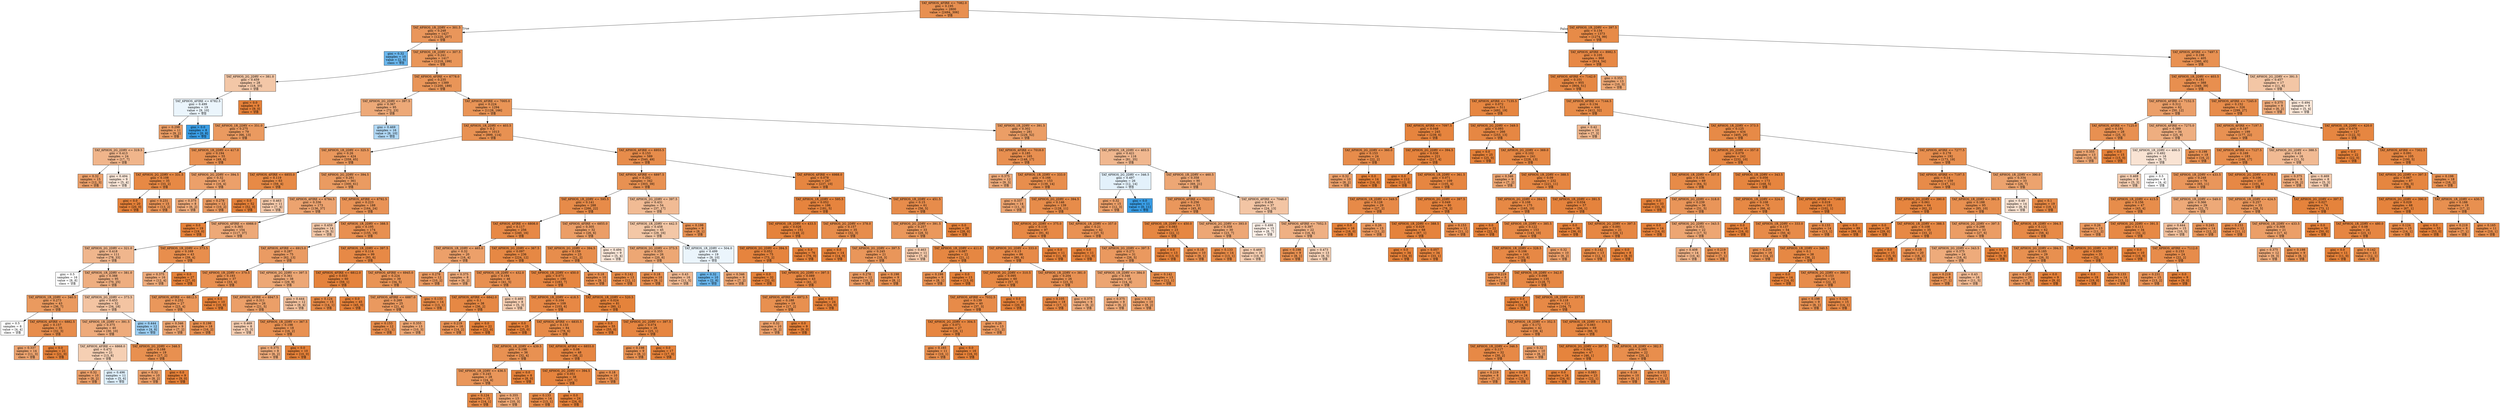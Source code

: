 digraph Tree {
node [shape=box, style="filled", color="black"] ;
0 [label="TAT_6PHOS_4FIRE <= 7082.0\ngini = 0.195\nsamples = 2800\nvalue = [2494, 306]\nclass = 양품", fillcolor="#e89051"] ;
1 [label="TAT_6PHOS_1R_2DRY <= 301.5\ngini = 0.248\nsamples = 1427\nvalue = [1220, 207]\nclass = 양품", fillcolor="#e9965b"] ;
0 -> 1 [labeldistance=2.5, labelangle=45, headlabel="True"] ;
2 [label="gini = 0.32\nsamples = 10\nvalue = [2, 8]\nclass = 명점", fillcolor="#6ab6ec"] ;
1 -> 2 ;
3 [label="TAT_6PHOS_1R_2DRY <= 307.5\ngini = 0.241\nsamples = 1417\nvalue = [1218, 199]\nclass = 양품", fillcolor="#e99659"] ;
1 -> 3 ;
4 [label="TAT_6PHOS_2G_2DRY <= 381.0\ngini = 0.459\nsamples = 28\nvalue = [18, 10]\nclass = 양품", fillcolor="#f3c7a7"] ;
3 -> 4 ;
5 [label="TAT_6PHOS_4FIRE <= 6782.5\ngini = 0.499\nsamples = 19\nvalue = [9, 10]\nclass = 명점", fillcolor="#ebf5fc"] ;
4 -> 5 ;
6 [label="gini = 0.298\nsamples = 11\nvalue = [9, 2]\nclass = 양품", fillcolor="#eb9d65"] ;
5 -> 6 ;
7 [label="gini = 0.0\nsamples = 8\nvalue = [0, 8]\nclass = 명점", fillcolor="#399de5"] ;
5 -> 7 ;
8 [label="gini = 0.0\nsamples = 9\nvalue = [9, 0]\nclass = 양품", fillcolor="#e58139"] ;
4 -> 8 ;
9 [label="TAT_6PHOS_4FIRE <= 6778.0\ngini = 0.235\nsamples = 1389\nvalue = [1200, 189]\nclass = 양품", fillcolor="#e99558"] ;
3 -> 9 ;
10 [label="TAT_6PHOS_2G_2DRY <= 397.5\ngini = 0.367\nsamples = 95\nvalue = [72, 23]\nclass = 양품", fillcolor="#eda978"] ;
9 -> 10 ;
11 [label="TAT_6PHOS_1R_2DRY <= 351.0\ngini = 0.275\nsamples = 79\nvalue = [66, 13]\nclass = 양품", fillcolor="#ea9a60"] ;
10 -> 11 ;
12 [label="TAT_6PHOS_2G_2DRY <= 319.5\ngini = 0.413\nsamples = 24\nvalue = [17, 7]\nclass = 양품", fillcolor="#f0b58b"] ;
11 -> 12 ;
13 [label="gini = 0.32\nsamples = 15\nvalue = [12, 3]\nclass = 양품", fillcolor="#eca06a"] ;
12 -> 13 ;
14 [label="gini = 0.494\nsamples = 9\nvalue = [5, 4]\nclass = 양품", fillcolor="#fae6d7"] ;
12 -> 14 ;
15 [label="TAT_6PHOS_1R_2DRY <= 417.0\ngini = 0.194\nsamples = 55\nvalue = [49, 6]\nclass = 양품", fillcolor="#e89051"] ;
11 -> 15 ;
16 [label="TAT_6PHOS_2G_2DRY <= 331.5\ngini = 0.108\nsamples = 35\nvalue = [33, 2]\nclass = 양품", fillcolor="#e78945"] ;
15 -> 16 ;
17 [label="gini = 0.0\nsamples = 20\nvalue = [20, 0]\nclass = 양품", fillcolor="#e58139"] ;
16 -> 17 ;
18 [label="gini = 0.231\nsamples = 15\nvalue = [13, 2]\nclass = 양품", fillcolor="#e99457"] ;
16 -> 18 ;
19 [label="TAT_6PHOS_2G_2DRY <= 394.5\ngini = 0.32\nsamples = 20\nvalue = [16, 4]\nclass = 양품", fillcolor="#eca06a"] ;
15 -> 19 ;
20 [label="gini = 0.375\nsamples = 8\nvalue = [6, 2]\nclass = 양품", fillcolor="#eeab7b"] ;
19 -> 20 ;
21 [label="gini = 0.278\nsamples = 12\nvalue = [10, 2]\nclass = 양품", fillcolor="#ea9a61"] ;
19 -> 21 ;
22 [label="gini = 0.469\nsamples = 16\nvalue = [6, 10]\nclass = 명점", fillcolor="#b0d8f5"] ;
10 -> 22 ;
23 [label="TAT_6PHOS_4FIRE <= 7005.0\ngini = 0.224\nsamples = 1294\nvalue = [1128, 166]\nclass = 양품", fillcolor="#e99456"] ;
9 -> 23 ;
24 [label="TAT_6PHOS_1R_2DRY <= 403.5\ngini = 0.2\nsamples = 1013\nvalue = [899, 114]\nclass = 양품", fillcolor="#e89152"] ;
23 -> 24 ;
25 [label="TAT_6PHOS_1R_2DRY <= 325.5\ngini = 0.26\nsamples = 424\nvalue = [359, 65]\nclass = 양품", fillcolor="#ea985d"] ;
24 -> 25 ;
26 [label="TAT_6PHOS_4FIRE <= 6855.0\ngini = 0.119\nsamples = 63\nvalue = [59, 4]\nclass = 양품", fillcolor="#e78a46"] ;
25 -> 26 ;
27 [label="gini = 0.0\nsamples = 52\nvalue = [52, 0]\nclass = 양품", fillcolor="#e58139"] ;
26 -> 27 ;
28 [label="gini = 0.463\nsamples = 11\nvalue = [7, 4]\nclass = 양품", fillcolor="#f4c9aa"] ;
26 -> 28 ;
29 [label="TAT_6PHOS_2G_2DRY <= 394.5\ngini = 0.281\nsamples = 361\nvalue = [300, 61]\nclass = 양품", fillcolor="#ea9b61"] ;
25 -> 29 ;
30 [label="TAT_6PHOS_4FIRE <= 6784.5\ngini = 0.336\nsamples = 173\nvalue = [136, 37]\nclass = 양품", fillcolor="#eca36f"] ;
29 -> 30 ;
31 [label="gini = 0.0\nsamples = 19\nvalue = [19, 0]\nclass = 양품", fillcolor="#e58139"] ;
30 -> 31 ;
32 [label="TAT_6PHOS_4FIRE <= 6988.0\ngini = 0.365\nsamples = 154\nvalue = [117, 37]\nclass = 양품", fillcolor="#eda978"] ;
30 -> 32 ;
33 [label="TAT_6PHOS_2G_2DRY <= 321.0\ngini = 0.418\nsamples = 111\nvalue = [78, 33]\nclass = 양품", fillcolor="#f0b68d"] ;
32 -> 33 ;
34 [label="gini = 0.5\nsamples = 16\nvalue = [8, 8]\nclass = 양품", fillcolor="#ffffff"] ;
33 -> 34 ;
35 [label="TAT_6PHOS_1R_2DRY <= 381.0\ngini = 0.388\nsamples = 95\nvalue = [70, 25]\nclass = 양품", fillcolor="#eeae80"] ;
33 -> 35 ;
36 [label="TAT_6PHOS_1R_2DRY <= 340.5\ngini = 0.273\nsamples = 43\nvalue = [36, 7]\nclass = 양품", fillcolor="#ea9a5f"] ;
35 -> 36 ;
37 [label="gini = 0.5\nsamples = 8\nvalue = [4, 4]\nclass = 양품", fillcolor="#ffffff"] ;
36 -> 37 ;
38 [label="TAT_6PHOS_4FIRE <= 6882.5\ngini = 0.157\nsamples = 35\nvalue = [32, 3]\nclass = 양품", fillcolor="#e78d4c"] ;
36 -> 38 ;
39 [label="gini = 0.337\nsamples = 14\nvalue = [11, 3]\nclass = 양품", fillcolor="#eca36f"] ;
38 -> 39 ;
40 [label="gini = 0.0\nsamples = 21\nvalue = [21, 0]\nclass = 양품", fillcolor="#e58139"] ;
38 -> 40 ;
41 [label="TAT_6PHOS_2G_2DRY <= 373.5\ngini = 0.453\nsamples = 52\nvalue = [34, 18]\nclass = 양품", fillcolor="#f3c4a2"] ;
35 -> 41 ;
42 [label="TAT_6PHOS_1R_2DRY <= 391.5\ngini = 0.375\nsamples = 40\nvalue = [30, 10]\nclass = 양품", fillcolor="#eeab7b"] ;
41 -> 42 ;
43 [label="TAT_6PHOS_4FIRE <= 6868.0\ngini = 0.472\nsamples = 21\nvalue = [13, 8]\nclass = 양품", fillcolor="#f5cfb3"] ;
42 -> 43 ;
44 [label="gini = 0.32\nsamples = 10\nvalue = [8, 2]\nclass = 양품", fillcolor="#eca06a"] ;
43 -> 44 ;
45 [label="gini = 0.496\nsamples = 11\nvalue = [5, 6]\nclass = 명점", fillcolor="#deeffb"] ;
43 -> 45 ;
46 [label="TAT_6PHOS_2G_2DRY <= 346.5\ngini = 0.188\nsamples = 19\nvalue = [17, 2]\nclass = 양품", fillcolor="#e89050"] ;
42 -> 46 ;
47 [label="gini = 0.32\nsamples = 10\nvalue = [8, 2]\nclass = 양품", fillcolor="#eca06a"] ;
46 -> 47 ;
48 [label="gini = 0.0\nsamples = 9\nvalue = [9, 0]\nclass = 양품", fillcolor="#e58139"] ;
46 -> 48 ;
49 [label="gini = 0.444\nsamples = 12\nvalue = [4, 8]\nclass = 명점", fillcolor="#9ccef2"] ;
41 -> 49 ;
50 [label="TAT_6PHOS_1R_2DRY <= 373.5\ngini = 0.169\nsamples = 43\nvalue = [39, 4]\nclass = 양품", fillcolor="#e88e4d"] ;
32 -> 50 ;
51 [label="gini = 0.375\nsamples = 16\nvalue = [12, 4]\nclass = 양품", fillcolor="#eeab7b"] ;
50 -> 51 ;
52 [label="gini = 0.0\nsamples = 27\nvalue = [27, 0]\nclass = 양품", fillcolor="#e58139"] ;
50 -> 52 ;
53 [label="TAT_6PHOS_4FIRE <= 6792.5\ngini = 0.223\nsamples = 188\nvalue = [164, 24]\nclass = 양품", fillcolor="#e99356"] ;
29 -> 53 ;
54 [label="gini = 0.459\nsamples = 14\nvalue = [9, 5]\nclass = 양품", fillcolor="#f3c7a7"] ;
53 -> 54 ;
55 [label="TAT_6PHOS_1R_2DRY <= 388.5\ngini = 0.195\nsamples = 174\nvalue = [155, 19]\nclass = 양품", fillcolor="#e89051"] ;
53 -> 55 ;
56 [label="TAT_6PHOS_4FIRE <= 6915.0\ngini = 0.287\nsamples = 75\nvalue = [62, 13]\nclass = 양품", fillcolor="#ea9b63"] ;
55 -> 56 ;
57 [label="TAT_6PHOS_1R_2DRY <= 370.5\ngini = 0.193\nsamples = 37\nvalue = [33, 4]\nclass = 양품", fillcolor="#e89051"] ;
56 -> 57 ;
58 [label="TAT_6PHOS_4FIRE <= 6812.5\ngini = 0.252\nsamples = 27\nvalue = [23, 4]\nclass = 양품", fillcolor="#ea975b"] ;
57 -> 58 ;
59 [label="gini = 0.346\nsamples = 9\nvalue = [7, 2]\nclass = 양품", fillcolor="#eca572"] ;
58 -> 59 ;
60 [label="gini = 0.198\nsamples = 18\nvalue = [16, 2]\nclass = 양품", fillcolor="#e89152"] ;
58 -> 60 ;
61 [label="gini = 0.0\nsamples = 10\nvalue = [10, 0]\nclass = 양품", fillcolor="#e58139"] ;
57 -> 61 ;
62 [label="TAT_6PHOS_2G_2DRY <= 397.5\ngini = 0.361\nsamples = 38\nvalue = [29, 9]\nclass = 양품", fillcolor="#eda876"] ;
56 -> 62 ;
63 [label="TAT_6PHOS_4FIRE <= 6947.5\ngini = 0.311\nsamples = 26\nvalue = [21, 5]\nclass = 양품", fillcolor="#eb9f68"] ;
62 -> 63 ;
64 [label="gini = 0.469\nsamples = 8\nvalue = [5, 3]\nclass = 양품", fillcolor="#f5cdb0"] ;
63 -> 64 ;
65 [label="TAT_6PHOS_1R_2DRY <= 367.5\ngini = 0.198\nsamples = 18\nvalue = [16, 2]\nclass = 양품", fillcolor="#e89152"] ;
63 -> 65 ;
66 [label="gini = 0.375\nsamples = 8\nvalue = [6, 2]\nclass = 양품", fillcolor="#eeab7b"] ;
65 -> 66 ;
67 [label="gini = 0.0\nsamples = 10\nvalue = [10, 0]\nclass = 양품", fillcolor="#e58139"] ;
65 -> 67 ;
68 [label="gini = 0.444\nsamples = 12\nvalue = [8, 4]\nclass = 양품", fillcolor="#f2c09c"] ;
62 -> 68 ;
69 [label="TAT_6PHOS_1R_2DRY <= 397.5\ngini = 0.114\nsamples = 99\nvalue = [93, 6]\nclass = 양품", fillcolor="#e78946"] ;
55 -> 69 ;
70 [label="TAT_6PHOS_4FIRE <= 6812.0\ngini = 0.033\nsamples = 60\nvalue = [59, 1]\nclass = 양품", fillcolor="#e5833c"] ;
69 -> 70 ;
71 [label="gini = 0.124\nsamples = 15\nvalue = [14, 1]\nclass = 양품", fillcolor="#e78a47"] ;
70 -> 71 ;
72 [label="gini = 0.0\nsamples = 45\nvalue = [45, 0]\nclass = 양품", fillcolor="#e58139"] ;
70 -> 72 ;
73 [label="TAT_6PHOS_4FIRE <= 6945.0\ngini = 0.224\nsamples = 39\nvalue = [34, 5]\nclass = 양품", fillcolor="#e99456"] ;
69 -> 73 ;
74 [label="TAT_6PHOS_4FIRE <= 6887.0\ngini = 0.269\nsamples = 25\nvalue = [21, 4]\nclass = 양품", fillcolor="#ea995f"] ;
73 -> 74 ;
75 [label="gini = 0.153\nsamples = 12\nvalue = [11, 1]\nclass = 양품", fillcolor="#e78c4b"] ;
74 -> 75 ;
76 [label="gini = 0.355\nsamples = 13\nvalue = [10, 3]\nclass = 양품", fillcolor="#eda774"] ;
74 -> 76 ;
77 [label="gini = 0.133\nsamples = 14\nvalue = [13, 1]\nclass = 양품", fillcolor="#e78b48"] ;
73 -> 77 ;
78 [label="TAT_6PHOS_4FIRE <= 6955.5\ngini = 0.153\nsamples = 589\nvalue = [540, 49]\nclass = 양품", fillcolor="#e78c4b"] ;
24 -> 78 ;
79 [label="TAT_6PHOS_4FIRE <= 6897.5\ngini = 0.202\nsamples = 342\nvalue = [303, 39]\nclass = 양품", fillcolor="#e89152"] ;
78 -> 79 ;
80 [label="TAT_6PHOS_1R_2DRY <= 595.5\ngini = 0.141\nsamples = 288\nvalue = [266, 22]\nclass = 양품", fillcolor="#e78b49"] ;
79 -> 80 ;
81 [label="TAT_6PHOS_4FIRE <= 6808.0\ngini = 0.117\nsamples = 256\nvalue = [240, 16]\nclass = 양품", fillcolor="#e78946"] ;
80 -> 81 ;
82 [label="TAT_6PHOS_1R_2DRY <= 465.0\ngini = 0.32\nsamples = 20\nvalue = [16, 4]\nclass = 양품", fillcolor="#eca06a"] ;
81 -> 82 ;
83 [label="gini = 0.278\nsamples = 12\nvalue = [10, 2]\nclass = 양품", fillcolor="#ea9a61"] ;
82 -> 83 ;
84 [label="gini = 0.375\nsamples = 8\nvalue = [6, 2]\nclass = 양품", fillcolor="#eeab7b"] ;
82 -> 84 ;
85 [label="TAT_6PHOS_2G_2DRY <= 367.5\ngini = 0.097\nsamples = 236\nvalue = [224, 12]\nclass = 양품", fillcolor="#e68844"] ;
81 -> 85 ;
86 [label="TAT_6PHOS_1R_2DRY <= 432.0\ngini = 0.194\nsamples = 46\nvalue = [41, 5]\nclass = 양품", fillcolor="#e89051"] ;
85 -> 86 ;
87 [label="TAT_6PHOS_4FIRE <= 6842.0\ngini = 0.1\nsamples = 38\nvalue = [36, 2]\nclass = 양품", fillcolor="#e68844"] ;
86 -> 87 ;
88 [label="gini = 0.219\nsamples = 16\nvalue = [14, 2]\nclass = 양품", fillcolor="#e99355"] ;
87 -> 88 ;
89 [label="gini = 0.0\nsamples = 22\nvalue = [22, 0]\nclass = 양품", fillcolor="#e58139"] ;
87 -> 89 ;
90 [label="gini = 0.469\nsamples = 8\nvalue = [5, 3]\nclass = 양품", fillcolor="#f5cdb0"] ;
86 -> 90 ;
91 [label="TAT_6PHOS_1R_2DRY <= 450.0\ngini = 0.071\nsamples = 190\nvalue = [183, 7]\nclass = 양품", fillcolor="#e68641"] ;
85 -> 91 ;
92 [label="TAT_6PHOS_1R_2DRY <= 418.5\ngini = 0.104\nsamples = 109\nvalue = [103, 6]\nclass = 양품", fillcolor="#e78845"] ;
91 -> 92 ;
93 [label="gini = 0.0\nsamples = 25\nvalue = [25, 0]\nclass = 양품", fillcolor="#e58139"] ;
92 -> 93 ;
94 [label="TAT_6PHOS_4FIRE <= 6835.5\ngini = 0.133\nsamples = 84\nvalue = [78, 6]\nclass = 양품", fillcolor="#e78b48"] ;
92 -> 94 ;
95 [label="TAT_6PHOS_1R_2DRY <= 439.5\ngini = 0.198\nsamples = 36\nvalue = [32, 4]\nclass = 양품", fillcolor="#e89152"] ;
94 -> 95 ;
96 [label="TAT_6PHOS_1R_2DRY <= 436.5\ngini = 0.245\nsamples = 28\nvalue = [24, 4]\nclass = 양품", fillcolor="#e9965a"] ;
95 -> 96 ;
97 [label="gini = 0.124\nsamples = 15\nvalue = [14, 1]\nclass = 양품", fillcolor="#e78a47"] ;
96 -> 97 ;
98 [label="gini = 0.355\nsamples = 13\nvalue = [10, 3]\nclass = 양품", fillcolor="#eda774"] ;
96 -> 98 ;
99 [label="gini = 0.0\nsamples = 8\nvalue = [8, 0]\nclass = 양품", fillcolor="#e58139"] ;
95 -> 99 ;
100 [label="TAT_6PHOS_4FIRE <= 6855.0\ngini = 0.08\nsamples = 48\nvalue = [46, 2]\nclass = 양품", fillcolor="#e68642"] ;
94 -> 100 ;
101 [label="TAT_6PHOS_2G_2DRY <= 394.5\ngini = 0.051\nsamples = 38\nvalue = [37, 1]\nclass = 양품", fillcolor="#e6843e"] ;
100 -> 101 ;
102 [label="gini = 0.133\nsamples = 14\nvalue = [13, 1]\nclass = 양품", fillcolor="#e78b48"] ;
101 -> 102 ;
103 [label="gini = 0.0\nsamples = 24\nvalue = [24, 0]\nclass = 양품", fillcolor="#e58139"] ;
101 -> 103 ;
104 [label="gini = 0.18\nsamples = 10\nvalue = [9, 1]\nclass = 양품", fillcolor="#e88f4f"] ;
100 -> 104 ;
105 [label="TAT_6PHOS_1R_2DRY <= 520.5\ngini = 0.024\nsamples = 81\nvalue = [80, 1]\nclass = 양품", fillcolor="#e5833b"] ;
91 -> 105 ;
106 [label="gini = 0.0\nsamples = 55\nvalue = [55, 0]\nclass = 양품", fillcolor="#e58139"] ;
105 -> 106 ;
107 [label="TAT_6PHOS_2G_2DRY <= 397.5\ngini = 0.074\nsamples = 26\nvalue = [25, 1]\nclass = 양품", fillcolor="#e68641"] ;
105 -> 107 ;
108 [label="gini = 0.198\nsamples = 9\nvalue = [8, 1]\nclass = 양품", fillcolor="#e89152"] ;
107 -> 108 ;
109 [label="gini = 0.0\nsamples = 17\nvalue = [17, 0]\nclass = 양품", fillcolor="#e58139"] ;
107 -> 109 ;
110 [label="TAT_6PHOS_4FIRE <= 6855.0\ngini = 0.305\nsamples = 32\nvalue = [26, 6]\nclass = 양품", fillcolor="#eb9e67"] ;
80 -> 110 ;
111 [label="TAT_6PHOS_2G_2DRY <= 394.5\ngini = 0.159\nsamples = 23\nvalue = [21, 2]\nclass = 양품", fillcolor="#e78d4c"] ;
110 -> 111 ;
112 [label="gini = 0.18\nsamples = 10\nvalue = [9, 1]\nclass = 양품", fillcolor="#e88f4f"] ;
111 -> 112 ;
113 [label="gini = 0.142\nsamples = 13\nvalue = [12, 1]\nclass = 양품", fillcolor="#e78c49"] ;
111 -> 113 ;
114 [label="gini = 0.494\nsamples = 9\nvalue = [5, 4]\nclass = 양품", fillcolor="#fae6d7"] ;
110 -> 114 ;
115 [label="TAT_6PHOS_2G_2DRY <= 397.5\ngini = 0.431\nsamples = 54\nvalue = [37, 17]\nclass = 양품", fillcolor="#f1bb94"] ;
79 -> 115 ;
116 [label="TAT_6PHOS_1R_2DRY <= 442.5\ngini = 0.458\nsamples = 45\nvalue = [29, 16]\nclass = 양품", fillcolor="#f3c7a6"] ;
115 -> 116 ;
117 [label="TAT_6PHOS_2G_2DRY <= 373.5\ngini = 0.355\nsamples = 26\nvalue = [20, 6]\nclass = 양품", fillcolor="#eda774"] ;
116 -> 117 ;
118 [label="gini = 0.18\nsamples = 10\nvalue = [9, 1]\nclass = 양품", fillcolor="#e88f4f"] ;
117 -> 118 ;
119 [label="gini = 0.43\nsamples = 16\nvalue = [11, 5]\nclass = 양품", fillcolor="#f1ba93"] ;
117 -> 119 ;
120 [label="TAT_6PHOS_1R_2DRY <= 504.0\ngini = 0.499\nsamples = 19\nvalue = [9, 10]\nclass = 명점", fillcolor="#ebf5fc"] ;
116 -> 120 ;
121 [label="gini = 0.32\nsamples = 10\nvalue = [2, 8]\nclass = 명점", fillcolor="#6ab6ec"] ;
120 -> 121 ;
122 [label="gini = 0.346\nsamples = 9\nvalue = [7, 2]\nclass = 양품", fillcolor="#eca572"] ;
120 -> 122 ;
123 [label="gini = 0.198\nsamples = 9\nvalue = [8, 1]\nclass = 양품", fillcolor="#e89152"] ;
115 -> 123 ;
124 [label="TAT_6PHOS_4FIRE <= 6988.0\ngini = 0.078\nsamples = 247\nvalue = [237, 10]\nclass = 양품", fillcolor="#e68641"] ;
78 -> 124 ;
125 [label="TAT_6PHOS_1R_2DRY <= 595.5\ngini = 0.052\nsamples = 186\nvalue = [181, 5]\nclass = 양품", fillcolor="#e6843e"] ;
124 -> 125 ;
126 [label="TAT_6PHOS_1R_2DRY <= 433.5\ngini = 0.026\nsamples = 151\nvalue = [149, 2]\nclass = 양품", fillcolor="#e5833c"] ;
125 -> 126 ;
127 [label="TAT_6PHOS_2G_2DRY <= 394.5\ngini = 0.052\nsamples = 75\nvalue = [73, 2]\nclass = 양품", fillcolor="#e6843e"] ;
126 -> 127 ;
128 [label="gini = 0.0\nsamples = 32\nvalue = [32, 0]\nclass = 양품", fillcolor="#e58139"] ;
127 -> 128 ;
129 [label="TAT_6PHOS_2G_2DRY <= 397.5\ngini = 0.089\nsamples = 43\nvalue = [41, 2]\nclass = 양품", fillcolor="#e68743"] ;
127 -> 129 ;
130 [label="TAT_6PHOS_4FIRE <= 6972.5\ngini = 0.188\nsamples = 19\nvalue = [17, 2]\nclass = 양품", fillcolor="#e89050"] ;
129 -> 130 ;
131 [label="gini = 0.32\nsamples = 10\nvalue = [8, 2]\nclass = 양품", fillcolor="#eca06a"] ;
130 -> 131 ;
132 [label="gini = 0.0\nsamples = 9\nvalue = [9, 0]\nclass = 양품", fillcolor="#e58139"] ;
130 -> 132 ;
133 [label="gini = 0.0\nsamples = 24\nvalue = [24, 0]\nclass = 양품", fillcolor="#e58139"] ;
129 -> 133 ;
134 [label="gini = 0.0\nsamples = 76\nvalue = [76, 0]\nclass = 양품", fillcolor="#e58139"] ;
126 -> 134 ;
135 [label="TAT_6PHOS_2G_2DRY <= 378.0\ngini = 0.157\nsamples = 35\nvalue = [32, 3]\nclass = 양품", fillcolor="#e78d4c"] ;
125 -> 135 ;
136 [label="gini = 0.0\nsamples = 14\nvalue = [14, 0]\nclass = 양품", fillcolor="#e58139"] ;
135 -> 136 ;
137 [label="TAT_6PHOS_2G_2DRY <= 397.5\ngini = 0.245\nsamples = 21\nvalue = [18, 3]\nclass = 양품", fillcolor="#e9965a"] ;
135 -> 137 ;
138 [label="gini = 0.278\nsamples = 12\nvalue = [10, 2]\nclass = 양품", fillcolor="#ea9a61"] ;
137 -> 138 ;
139 [label="gini = 0.198\nsamples = 9\nvalue = [8, 1]\nclass = 양품", fillcolor="#e89152"] ;
137 -> 139 ;
140 [label="TAT_6PHOS_1R_2DRY <= 451.5\ngini = 0.15\nsamples = 61\nvalue = [56, 5]\nclass = 양품", fillcolor="#e78c4b"] ;
124 -> 140 ;
141 [label="TAT_6PHOS_2G_2DRY <= 391.5\ngini = 0.257\nsamples = 33\nvalue = [28, 5]\nclass = 양품", fillcolor="#ea985c"] ;
140 -> 141 ;
142 [label="gini = 0.463\nsamples = 11\nvalue = [7, 4]\nclass = 양품", fillcolor="#f4c9aa"] ;
141 -> 142 ;
143 [label="TAT_6PHOS_1R_2DRY <= 411.0\ngini = 0.087\nsamples = 22\nvalue = [21, 1]\nclass = 양품", fillcolor="#e68742"] ;
141 -> 143 ;
144 [label="gini = 0.198\nsamples = 9\nvalue = [8, 1]\nclass = 양품", fillcolor="#e89152"] ;
143 -> 144 ;
145 [label="gini = 0.0\nsamples = 13\nvalue = [13, 0]\nclass = 양품", fillcolor="#e58139"] ;
143 -> 145 ;
146 [label="gini = 0.0\nsamples = 28\nvalue = [28, 0]\nclass = 양품", fillcolor="#e58139"] ;
140 -> 146 ;
147 [label="TAT_6PHOS_1R_2DRY <= 391.5\ngini = 0.302\nsamples = 281\nvalue = [229, 52]\nclass = 양품", fillcolor="#eb9e66"] ;
23 -> 147 ;
148 [label="TAT_6PHOS_4FIRE <= 7018.0\ngini = 0.185\nsamples = 165\nvalue = [148, 17]\nclass = 양품", fillcolor="#e88f50"] ;
147 -> 148 ;
149 [label="gini = 0.375\nsamples = 12\nvalue = [9, 3]\nclass = 양품", fillcolor="#eeab7b"] ;
148 -> 149 ;
150 [label="TAT_6PHOS_1R_2DRY <= 333.0\ngini = 0.166\nsamples = 153\nvalue = [139, 14]\nclass = 양품", fillcolor="#e88e4d"] ;
148 -> 150 ;
151 [label="gini = 0.337\nsamples = 14\nvalue = [11, 3]\nclass = 양품", fillcolor="#eca36f"] ;
150 -> 151 ;
152 [label="TAT_6PHOS_2G_2DRY <= 394.5\ngini = 0.146\nsamples = 139\nvalue = [128, 11]\nclass = 양품", fillcolor="#e78c4a"] ;
150 -> 152 ;
153 [label="TAT_6PHOS_2G_2DRY <= 375.0\ngini = 0.116\nsamples = 97\nvalue = [91, 6]\nclass = 양품", fillcolor="#e78946"] ;
152 -> 153 ;
154 [label="TAT_6PHOS_2G_2DRY <= 333.0\ngini = 0.13\nsamples = 86\nvalue = [80, 6]\nclass = 양품", fillcolor="#e78a48"] ;
153 -> 154 ;
155 [label="TAT_6PHOS_2G_2DRY <= 310.5\ngini = 0.095\nsamples = 60\nvalue = [57, 3]\nclass = 양품", fillcolor="#e68843"] ;
154 -> 155 ;
156 [label="TAT_6PHOS_4FIRE <= 7032.5\ngini = 0.139\nsamples = 40\nvalue = [37, 3]\nclass = 양품", fillcolor="#e78b49"] ;
155 -> 156 ;
157 [label="TAT_6PHOS_2G_2DRY <= 304.5\ngini = 0.071\nsamples = 27\nvalue = [26, 1]\nclass = 양품", fillcolor="#e68641"] ;
156 -> 157 ;
158 [label="gini = 0.165\nsamples = 11\nvalue = [10, 1]\nclass = 양품", fillcolor="#e88e4d"] ;
157 -> 158 ;
159 [label="gini = 0.0\nsamples = 16\nvalue = [16, 0]\nclass = 양품", fillcolor="#e58139"] ;
157 -> 159 ;
160 [label="gini = 0.26\nsamples = 13\nvalue = [11, 2]\nclass = 양품", fillcolor="#ea985d"] ;
156 -> 160 ;
161 [label="gini = 0.0\nsamples = 20\nvalue = [20, 0]\nclass = 양품", fillcolor="#e58139"] ;
155 -> 161 ;
162 [label="TAT_6PHOS_1R_2DRY <= 381.0\ngini = 0.204\nsamples = 26\nvalue = [23, 3]\nclass = 양품", fillcolor="#e89153"] ;
154 -> 162 ;
163 [label="gini = 0.105\nsamples = 18\nvalue = [17, 1]\nclass = 양품", fillcolor="#e78845"] ;
162 -> 163 ;
164 [label="gini = 0.375\nsamples = 8\nvalue = [6, 2]\nclass = 양품", fillcolor="#eeab7b"] ;
162 -> 164 ;
165 [label="gini = 0.0\nsamples = 11\nvalue = [11, 0]\nclass = 양품", fillcolor="#e58139"] ;
153 -> 165 ;
166 [label="TAT_6PHOS_1R_2DRY <= 357.0\ngini = 0.21\nsamples = 42\nvalue = [37, 5]\nclass = 양품", fillcolor="#e99254"] ;
152 -> 166 ;
167 [label="gini = 0.0\nsamples = 11\nvalue = [11, 0]\nclass = 양품", fillcolor="#e58139"] ;
166 -> 167 ;
168 [label="TAT_6PHOS_2G_2DRY <= 397.5\ngini = 0.271\nsamples = 31\nvalue = [26, 5]\nclass = 양품", fillcolor="#ea995f"] ;
166 -> 168 ;
169 [label="TAT_6PHOS_1R_2DRY <= 384.0\ngini = 0.346\nsamples = 18\nvalue = [14, 4]\nclass = 양품", fillcolor="#eca572"] ;
168 -> 169 ;
170 [label="gini = 0.375\nsamples = 8\nvalue = [6, 2]\nclass = 양품", fillcolor="#eeab7b"] ;
169 -> 170 ;
171 [label="gini = 0.32\nsamples = 10\nvalue = [8, 2]\nclass = 양품", fillcolor="#eca06a"] ;
169 -> 171 ;
172 [label="gini = 0.142\nsamples = 13\nvalue = [12, 1]\nclass = 양품", fillcolor="#e78c49"] ;
168 -> 172 ;
173 [label="TAT_6PHOS_1R_2DRY <= 403.5\ngini = 0.421\nsamples = 116\nvalue = [81, 35]\nclass = 양품", fillcolor="#f0b78f"] ;
147 -> 173 ;
174 [label="TAT_6PHOS_2G_2DRY <= 346.5\ngini = 0.497\nsamples = 26\nvalue = [12, 14]\nclass = 명점", fillcolor="#e3f1fb"] ;
173 -> 174 ;
175 [label="gini = 0.32\nsamples = 15\nvalue = [12, 3]\nclass = 양품", fillcolor="#eca06a"] ;
174 -> 175 ;
176 [label="gini = 0.0\nsamples = 11\nvalue = [0, 11]\nclass = 명점", fillcolor="#399de5"] ;
174 -> 176 ;
177 [label="TAT_6PHOS_1R_2DRY <= 460.5\ngini = 0.358\nsamples = 90\nvalue = [69, 21]\nclass = 양품", fillcolor="#eda775"] ;
173 -> 177 ;
178 [label="TAT_6PHOS_4FIRE <= 7022.0\ngini = 0.256\nsamples = 53\nvalue = [45, 8]\nclass = 양품", fillcolor="#ea975c"] ;
177 -> 178 ;
179 [label="TAT_6PHOS_1R_2DRY <= 450.0\ngini = 0.083\nsamples = 23\nvalue = [22, 1]\nclass = 양품", fillcolor="#e68742"] ;
178 -> 179 ;
180 [label="gini = 0.0\nsamples = 13\nvalue = [13, 0]\nclass = 양품", fillcolor="#e58139"] ;
179 -> 180 ;
181 [label="gini = 0.18\nsamples = 10\nvalue = [9, 1]\nclass = 양품", fillcolor="#e88f4f"] ;
179 -> 181 ;
182 [label="TAT_6PHOS_2G_2DRY <= 393.0\ngini = 0.358\nsamples = 30\nvalue = [23, 7]\nclass = 양품", fillcolor="#eda775"] ;
178 -> 182 ;
183 [label="gini = 0.133\nsamples = 14\nvalue = [13, 1]\nclass = 양품", fillcolor="#e78b48"] ;
182 -> 183 ;
184 [label="gini = 0.469\nsamples = 16\nvalue = [10, 6]\nclass = 양품", fillcolor="#f5cdb0"] ;
182 -> 184 ;
185 [label="TAT_6PHOS_4FIRE <= 7048.0\ngini = 0.456\nsamples = 37\nvalue = [24, 13]\nclass = 양품", fillcolor="#f3c5a4"] ;
177 -> 185 ;
186 [label="gini = 0.498\nsamples = 15\nvalue = [8, 7]\nclass = 양품", fillcolor="#fcefe6"] ;
185 -> 186 ;
187 [label="TAT_6PHOS_4FIRE <= 7052.5\ngini = 0.397\nsamples = 22\nvalue = [16, 6]\nclass = 양품", fillcolor="#efb083"] ;
185 -> 187 ;
188 [label="gini = 0.198\nsamples = 9\nvalue = [8, 1]\nclass = 양품", fillcolor="#e89152"] ;
187 -> 188 ;
189 [label="gini = 0.473\nsamples = 13\nvalue = [8, 5]\nclass = 양품", fillcolor="#f5d0b5"] ;
187 -> 189 ;
190 [label="TAT_6PHOS_1R_2DRY <= 397.5\ngini = 0.134\nsamples = 1373\nvalue = [1274, 99]\nclass = 양품", fillcolor="#e78b48"] ;
0 -> 190 [labeldistance=2.5, labelangle=-45, headlabel="False"] ;
191 [label="TAT_6PHOS_4FIRE <= 8982.5\ngini = 0.105\nsamples = 968\nvalue = [914, 54]\nclass = 양품", fillcolor="#e78845"] ;
190 -> 191 ;
192 [label="TAT_6PHOS_4FIRE <= 7142.0\ngini = 0.101\nsamples = 955\nvalue = [904, 51]\nclass = 양품", fillcolor="#e68844"] ;
191 -> 192 ;
193 [label="TAT_6PHOS_4FIRE <= 7135.5\ngini = 0.072\nsamples = 511\nvalue = [492, 19]\nclass = 양품", fillcolor="#e68641"] ;
192 -> 193 ;
194 [label="TAT_6PHOS_4FIRE <= 7097.5\ngini = 0.048\nsamples = 245\nvalue = [239, 6]\nclass = 양품", fillcolor="#e6843e"] ;
193 -> 194 ;
195 [label="TAT_6PHOS_2G_2DRY <= 360.0\ngini = 0.153\nsamples = 24\nvalue = [22, 2]\nclass = 양품", fillcolor="#e78c4b"] ;
194 -> 195 ;
196 [label="gini = 0.32\nsamples = 10\nvalue = [8, 2]\nclass = 양품", fillcolor="#eca06a"] ;
195 -> 196 ;
197 [label="gini = 0.0\nsamples = 14\nvalue = [14, 0]\nclass = 양품", fillcolor="#e58139"] ;
195 -> 197 ;
198 [label="TAT_6PHOS_2G_2DRY <= 394.5\ngini = 0.036\nsamples = 221\nvalue = [217, 4]\nclass = 양품", fillcolor="#e5833d"] ;
194 -> 198 ;
199 [label="gini = 0.0\nsamples = 112\nvalue = [112, 0]\nclass = 양품", fillcolor="#e58139"] ;
198 -> 199 ;
200 [label="TAT_6PHOS_1R_2DRY <= 361.5\ngini = 0.071\nsamples = 109\nvalue = [105, 4]\nclass = 양품", fillcolor="#e68641"] ;
198 -> 200 ;
201 [label="TAT_6PHOS_1R_2DRY <= 349.5\ngini = 0.128\nsamples = 29\nvalue = [27, 2]\nclass = 양품", fillcolor="#e78a48"] ;
200 -> 201 ;
202 [label="gini = 0.0\nsamples = 16\nvalue = [16, 0]\nclass = 양품", fillcolor="#e58139"] ;
201 -> 202 ;
203 [label="gini = 0.26\nsamples = 13\nvalue = [11, 2]\nclass = 양품", fillcolor="#ea985d"] ;
201 -> 203 ;
204 [label="TAT_6PHOS_2G_2DRY <= 397.5\ngini = 0.049\nsamples = 80\nvalue = [78, 2]\nclass = 양품", fillcolor="#e6843e"] ;
200 -> 204 ;
205 [label="TAT_6PHOS_1R_2DRY <= 388.5\ngini = 0.029\nsamples = 68\nvalue = [67, 1]\nclass = 양품", fillcolor="#e5833c"] ;
204 -> 205 ;
206 [label="gini = 0.0\nsamples = 34\nvalue = [34, 0]\nclass = 양품", fillcolor="#e58139"] ;
205 -> 206 ;
207 [label="gini = 0.057\nsamples = 34\nvalue = [33, 1]\nclass = 양품", fillcolor="#e6853f"] ;
205 -> 207 ;
208 [label="gini = 0.153\nsamples = 12\nvalue = [11, 1]\nclass = 양품", fillcolor="#e78c4b"] ;
204 -> 208 ;
209 [label="TAT_6PHOS_2G_2DRY <= 349.5\ngini = 0.093\nsamples = 266\nvalue = [253, 13]\nclass = 양품", fillcolor="#e68743"] ;
193 -> 209 ;
210 [label="gini = 0.0\nsamples = 25\nvalue = [25, 0]\nclass = 양품", fillcolor="#e58139"] ;
209 -> 210 ;
211 [label="TAT_6PHOS_2G_2DRY <= 369.0\ngini = 0.102\nsamples = 241\nvalue = [228, 13]\nclass = 양품", fillcolor="#e68844"] ;
209 -> 211 ;
212 [label="gini = 0.346\nsamples = 9\nvalue = [7, 2]\nclass = 양품", fillcolor="#eca572"] ;
211 -> 212 ;
213 [label="TAT_6PHOS_1R_2DRY <= 388.5\ngini = 0.09\nsamples = 232\nvalue = [221, 11]\nclass = 양품", fillcolor="#e68743"] ;
211 -> 213 ;
214 [label="TAT_6PHOS_2G_2DRY <= 394.5\ngini = 0.108\nsamples = 175\nvalue = [165, 10]\nclass = 양품", fillcolor="#e78945"] ;
213 -> 214 ;
215 [label="gini = 0.0\nsamples = 22\nvalue = [22, 0]\nclass = 양품", fillcolor="#e58139"] ;
214 -> 215 ;
216 [label="TAT_6PHOS_1R_2DRY <= 385.5\ngini = 0.122\nsamples = 153\nvalue = [143, 10]\nclass = 양품", fillcolor="#e78a47"] ;
214 -> 216 ;
217 [label="TAT_6PHOS_1R_2DRY <= 328.5\ngini = 0.106\nsamples = 143\nvalue = [135, 8]\nclass = 양품", fillcolor="#e78845"] ;
216 -> 217 ;
218 [label="gini = 0.219\nsamples = 8\nvalue = [7, 1]\nclass = 양품", fillcolor="#e99355"] ;
217 -> 218 ;
219 [label="TAT_6PHOS_1R_2DRY <= 342.0\ngini = 0.098\nsamples = 135\nvalue = [128, 7]\nclass = 양품", fillcolor="#e68844"] ;
217 -> 219 ;
220 [label="gini = 0.0\nsamples = 24\nvalue = [24, 0]\nclass = 양품", fillcolor="#e58139"] ;
219 -> 220 ;
221 [label="TAT_6PHOS_1R_2DRY <= 357.0\ngini = 0.118\nsamples = 111\nvalue = [104, 7]\nclass = 양품", fillcolor="#e78946"] ;
219 -> 221 ;
222 [label="TAT_6PHOS_1R_2DRY <= 352.5\ngini = 0.172\nsamples = 42\nvalue = [38, 4]\nclass = 양품", fillcolor="#e88e4e"] ;
221 -> 222 ;
223 [label="TAT_6PHOS_1R_2DRY <= 346.5\ngini = 0.117\nsamples = 32\nvalue = [30, 2]\nclass = 양품", fillcolor="#e78946"] ;
222 -> 223 ;
224 [label="gini = 0.219\nsamples = 8\nvalue = [7, 1]\nclass = 양품", fillcolor="#e99355"] ;
223 -> 224 ;
225 [label="gini = 0.08\nsamples = 24\nvalue = [23, 1]\nclass = 양품", fillcolor="#e68642"] ;
223 -> 225 ;
226 [label="gini = 0.32\nsamples = 10\nvalue = [8, 2]\nclass = 양품", fillcolor="#eca06a"] ;
222 -> 226 ;
227 [label="TAT_6PHOS_1R_2DRY <= 376.5\ngini = 0.083\nsamples = 69\nvalue = [66, 3]\nclass = 양품", fillcolor="#e68742"] ;
221 -> 227 ;
228 [label="TAT_6PHOS_2G_2DRY <= 397.5\ngini = 0.042\nsamples = 47\nvalue = [46, 1]\nclass = 양품", fillcolor="#e6843d"] ;
227 -> 228 ;
229 [label="gini = 0.0\nsamples = 24\nvalue = [24, 0]\nclass = 양품", fillcolor="#e58139"] ;
228 -> 229 ;
230 [label="gini = 0.083\nsamples = 23\nvalue = [22, 1]\nclass = 양품", fillcolor="#e68742"] ;
228 -> 230 ;
231 [label="TAT_6PHOS_1R_2DRY <= 382.5\ngini = 0.165\nsamples = 22\nvalue = [20, 2]\nclass = 양품", fillcolor="#e88e4d"] ;
227 -> 231 ;
232 [label="gini = 0.18\nsamples = 10\nvalue = [9, 1]\nclass = 양품", fillcolor="#e88f4f"] ;
231 -> 232 ;
233 [label="gini = 0.153\nsamples = 12\nvalue = [11, 1]\nclass = 양품", fillcolor="#e78c4b"] ;
231 -> 233 ;
234 [label="gini = 0.32\nsamples = 10\nvalue = [8, 2]\nclass = 양품", fillcolor="#eca06a"] ;
216 -> 234 ;
235 [label="TAT_6PHOS_1R_2DRY <= 391.5\ngini = 0.034\nsamples = 57\nvalue = [56, 1]\nclass = 양품", fillcolor="#e5833d"] ;
213 -> 235 ;
236 [label="gini = 0.0\nsamples = 36\nvalue = [36, 0]\nclass = 양품", fillcolor="#e58139"] ;
235 -> 236 ;
237 [label="TAT_6PHOS_2G_2DRY <= 397.5\ngini = 0.091\nsamples = 21\nvalue = [20, 1]\nclass = 양품", fillcolor="#e68743"] ;
235 -> 237 ;
238 [label="gini = 0.142\nsamples = 13\nvalue = [12, 1]\nclass = 양품", fillcolor="#e78c49"] ;
237 -> 238 ;
239 [label="gini = 0.0\nsamples = 8\nvalue = [8, 0]\nclass = 양품", fillcolor="#e58139"] ;
237 -> 239 ;
240 [label="TAT_6PHOS_4FIRE <= 7144.5\ngini = 0.134\nsamples = 444\nvalue = [412, 32]\nclass = 양품", fillcolor="#e78b48"] ;
192 -> 240 ;
241 [label="gini = 0.42\nsamples = 10\nvalue = [7, 3]\nclass = 양품", fillcolor="#f0b78e"] ;
240 -> 241 ;
242 [label="TAT_6PHOS_1R_2DRY <= 373.5\ngini = 0.125\nsamples = 434\nvalue = [405, 29]\nclass = 양품", fillcolor="#e78a47"] ;
240 -> 242 ;
243 [label="TAT_6PHOS_2G_2DRY <= 357.0\ngini = 0.079\nsamples = 242\nvalue = [232, 10]\nclass = 양품", fillcolor="#e68642"] ;
242 -> 243 ;
244 [label="TAT_6PHOS_1R_2DRY <= 337.5\ngini = 0.134\nsamples = 69\nvalue = [64, 5]\nclass = 양품", fillcolor="#e78b48"] ;
243 -> 244 ;
245 [label="gini = 0.0\nsamples = 33\nvalue = [33, 0]\nclass = 양품", fillcolor="#e58139"] ;
244 -> 245 ;
246 [label="TAT_6PHOS_2G_2DRY <= 318.0\ngini = 0.239\nsamples = 36\nvalue = [31, 5]\nclass = 양품", fillcolor="#e99559"] ;
244 -> 246 ;
247 [label="gini = 0.0\nsamples = 14\nvalue = [14, 0]\nclass = 양품", fillcolor="#e58139"] ;
246 -> 247 ;
248 [label="TAT_6PHOS_2G_2DRY <= 343.5\ngini = 0.351\nsamples = 22\nvalue = [17, 5]\nclass = 양품", fillcolor="#eda673"] ;
246 -> 248 ;
249 [label="gini = 0.408\nsamples = 14\nvalue = [10, 4]\nclass = 양품", fillcolor="#efb388"] ;
248 -> 249 ;
250 [label="gini = 0.219\nsamples = 8\nvalue = [7, 1]\nclass = 양품", fillcolor="#e99355"] ;
248 -> 250 ;
251 [label="TAT_6PHOS_1R_2DRY <= 343.5\ngini = 0.056\nsamples = 173\nvalue = [168, 5]\nclass = 양품", fillcolor="#e6853f"] ;
243 -> 251 ;
252 [label="TAT_6PHOS_1R_2DRY <= 324.0\ngini = 0.108\nsamples = 70\nvalue = [66, 4]\nclass = 양품", fillcolor="#e78945"] ;
251 -> 252 ;
253 [label="gini = 0.0\nsamples = 16\nvalue = [16, 0]\nclass = 양품", fillcolor="#e58139"] ;
252 -> 253 ;
254 [label="TAT_6PHOS_1R_2DRY <= 333.0\ngini = 0.137\nsamples = 54\nvalue = [50, 4]\nclass = 양품", fillcolor="#e78b49"] ;
252 -> 254 ;
255 [label="gini = 0.219\nsamples = 16\nvalue = [14, 2]\nclass = 양품", fillcolor="#e99355"] ;
254 -> 255 ;
256 [label="TAT_6PHOS_1R_2DRY <= 340.5\ngini = 0.1\nsamples = 38\nvalue = [36, 2]\nclass = 양품", fillcolor="#e68844"] ;
254 -> 256 ;
257 [label="gini = 0.0\nsamples = 14\nvalue = [14, 0]\nclass = 양품", fillcolor="#e58139"] ;
256 -> 257 ;
258 [label="TAT_6PHOS_2G_2DRY <= 390.0\ngini = 0.153\nsamples = 24\nvalue = [22, 2]\nclass = 양품", fillcolor="#e78c4b"] ;
256 -> 258 ;
259 [label="gini = 0.198\nsamples = 9\nvalue = [8, 1]\nclass = 양품", fillcolor="#e89152"] ;
258 -> 259 ;
260 [label="gini = 0.124\nsamples = 15\nvalue = [14, 1]\nclass = 양품", fillcolor="#e78a47"] ;
258 -> 260 ;
261 [label="TAT_6PHOS_4FIRE <= 7168.0\ngini = 0.019\nsamples = 103\nvalue = [102, 1]\nclass = 양품", fillcolor="#e5823b"] ;
251 -> 261 ;
262 [label="gini = 0.133\nsamples = 14\nvalue = [13, 1]\nclass = 양품", fillcolor="#e78b48"] ;
261 -> 262 ;
263 [label="gini = 0.0\nsamples = 89\nvalue = [89, 0]\nclass = 양품", fillcolor="#e58139"] ;
261 -> 263 ;
264 [label="TAT_6PHOS_4FIRE <= 7277.5\ngini = 0.178\nsamples = 192\nvalue = [173, 19]\nclass = 양품", fillcolor="#e88f4f"] ;
242 -> 264 ;
265 [label="TAT_6PHOS_4FIRE <= 7197.5\ngini = 0.14\nsamples = 159\nvalue = [147, 12]\nclass = 양품", fillcolor="#e78b49"] ;
264 -> 265 ;
266 [label="TAT_6PHOS_2G_2DRY <= 390.0\ngini = 0.061\nsamples = 64\nvalue = [62, 2]\nclass = 양품", fillcolor="#e6853f"] ;
265 -> 266 ;
267 [label="gini = 0.0\nsamples = 29\nvalue = [29, 0]\nclass = 양품", fillcolor="#e58139"] ;
266 -> 267 ;
268 [label="TAT_6PHOS_1R_2DRY <= 388.5\ngini = 0.108\nsamples = 35\nvalue = [33, 2]\nclass = 양품", fillcolor="#e78945"] ;
266 -> 268 ;
269 [label="gini = 0.0\nsamples = 15\nvalue = [15, 0]\nclass = 양품", fillcolor="#e58139"] ;
268 -> 269 ;
270 [label="gini = 0.18\nsamples = 20\nvalue = [18, 2]\nclass = 양품", fillcolor="#e88f4f"] ;
268 -> 270 ;
271 [label="TAT_6PHOS_1R_2DRY <= 391.5\ngini = 0.188\nsamples = 95\nvalue = [85, 10]\nclass = 양품", fillcolor="#e89050"] ;
265 -> 271 ;
272 [label="TAT_6PHOS_2G_2DRY <= 397.5\ngini = 0.298\nsamples = 33\nvalue = [27, 6]\nclass = 양품", fillcolor="#eb9d65"] ;
271 -> 272 ;
273 [label="TAT_6PHOS_2G_2DRY <= 343.5\ngini = 0.375\nsamples = 24\nvalue = [18, 6]\nclass = 양품", fillcolor="#eeab7b"] ;
272 -> 273 ;
274 [label="gini = 0.219\nsamples = 8\nvalue = [7, 1]\nclass = 양품", fillcolor="#e99355"] ;
273 -> 274 ;
275 [label="gini = 0.43\nsamples = 16\nvalue = [11, 5]\nclass = 양품", fillcolor="#f1ba93"] ;
273 -> 275 ;
276 [label="gini = 0.0\nsamples = 9\nvalue = [9, 0]\nclass = 양품", fillcolor="#e58139"] ;
272 -> 276 ;
277 [label="TAT_6PHOS_1R_2DRY <= 394.5\ngini = 0.121\nsamples = 62\nvalue = [58, 4]\nclass = 양품", fillcolor="#e78a47"] ;
271 -> 277 ;
278 [label="TAT_6PHOS_2G_2DRY <= 394.5\ngini = 0.185\nsamples = 29\nvalue = [26, 3]\nclass = 양품", fillcolor="#e89050"] ;
277 -> 278 ;
279 [label="gini = 0.255\nsamples = 20\nvalue = [17, 3]\nclass = 양품", fillcolor="#ea975c"] ;
278 -> 279 ;
280 [label="gini = 0.0\nsamples = 9\nvalue = [9, 0]\nclass = 양품", fillcolor="#e58139"] ;
278 -> 280 ;
281 [label="TAT_6PHOS_2G_2DRY <= 397.5\ngini = 0.059\nsamples = 33\nvalue = [32, 1]\nclass = 양품", fillcolor="#e6853f"] ;
277 -> 281 ;
282 [label="gini = 0.0\nsamples = 19\nvalue = [19, 0]\nclass = 양품", fillcolor="#e58139"] ;
281 -> 282 ;
283 [label="gini = 0.133\nsamples = 14\nvalue = [13, 1]\nclass = 양품", fillcolor="#e78b48"] ;
281 -> 283 ;
284 [label="TAT_6PHOS_1R_2DRY <= 390.0\ngini = 0.334\nsamples = 33\nvalue = [26, 7]\nclass = 양품", fillcolor="#eca36e"] ;
264 -> 284 ;
285 [label="gini = 0.49\nsamples = 14\nvalue = [8, 6]\nclass = 양품", fillcolor="#f8e0ce"] ;
284 -> 285 ;
286 [label="gini = 0.1\nsamples = 19\nvalue = [18, 1]\nclass = 양품", fillcolor="#e68844"] ;
284 -> 286 ;
287 [label="gini = 0.355\nsamples = 13\nvalue = [10, 3]\nclass = 양품", fillcolor="#eda774"] ;
191 -> 287 ;
288 [label="TAT_6PHOS_4FIRE <= 7497.5\ngini = 0.198\nsamples = 405\nvalue = [360, 45]\nclass = 양품", fillcolor="#e89152"] ;
190 -> 288 ;
289 [label="TAT_6PHOS_1R_2DRY <= 403.5\ngini = 0.181\nsamples = 388\nvalue = [349, 39]\nclass = 양품", fillcolor="#e88f4f"] ;
288 -> 289 ;
290 [label="TAT_6PHOS_4FIRE <= 7152.5\ngini = 0.312\nsamples = 62\nvalue = [50, 12]\nclass = 양품", fillcolor="#eb9f69"] ;
289 -> 290 ;
291 [label="TAT_6PHOS_4FIRE <= 7125.0\ngini = 0.191\nsamples = 28\nvalue = [25, 3]\nclass = 양품", fillcolor="#e89051"] ;
290 -> 291 ;
292 [label="gini = 0.355\nsamples = 13\nvalue = [10, 3]\nclass = 양품", fillcolor="#eda774"] ;
291 -> 292 ;
293 [label="gini = 0.0\nsamples = 15\nvalue = [15, 0]\nclass = 양품", fillcolor="#e58139"] ;
291 -> 293 ;
294 [label="TAT_6PHOS_4FIRE <= 7275.0\ngini = 0.389\nsamples = 34\nvalue = [25, 9]\nclass = 양품", fillcolor="#eeae80"] ;
290 -> 294 ;
295 [label="TAT_6PHOS_1R_2DRY <= 400.5\ngini = 0.492\nsamples = 16\nvalue = [9, 7]\nclass = 양품", fillcolor="#f9e3d3"] ;
294 -> 295 ;
296 [label="gini = 0.469\nsamples = 8\nvalue = [5, 3]\nclass = 양품", fillcolor="#f5cdb0"] ;
295 -> 296 ;
297 [label="gini = 0.5\nsamples = 8\nvalue = [4, 4]\nclass = 양품", fillcolor="#ffffff"] ;
295 -> 297 ;
298 [label="gini = 0.198\nsamples = 18\nvalue = [16, 2]\nclass = 양품", fillcolor="#e89152"] ;
294 -> 298 ;
299 [label="TAT_6PHOS_4FIRE <= 7245.0\ngini = 0.152\nsamples = 326\nvalue = [299, 27]\nclass = 양품", fillcolor="#e78c4b"] ;
289 -> 299 ;
300 [label="TAT_6PHOS_4FIRE <= 7197.5\ngini = 0.197\nsamples = 199\nvalue = [177, 22]\nclass = 양품", fillcolor="#e89152"] ;
299 -> 300 ;
301 [label="TAT_6PHOS_4FIRE <= 7127.5\ngini = 0.169\nsamples = 183\nvalue = [166, 17]\nclass = 양품", fillcolor="#e88e4d"] ;
300 -> 301 ;
302 [label="TAT_6PHOS_1R_2DRY <= 433.5\ngini = 0.248\nsamples = 76\nvalue = [65, 11]\nclass = 양품", fillcolor="#e9965b"] ;
301 -> 302 ;
303 [label="TAT_6PHOS_1R_2DRY <= 415.5\ngini = 0.156\nsamples = 47\nvalue = [43, 4]\nclass = 양품", fillcolor="#e78d4b"] ;
302 -> 303 ;
304 [label="gini = 0.26\nsamples = 13\nvalue = [11, 2]\nclass = 양품", fillcolor="#ea985d"] ;
303 -> 304 ;
305 [label="TAT_6PHOS_2G_2DRY <= 391.5\ngini = 0.111\nsamples = 34\nvalue = [32, 2]\nclass = 양품", fillcolor="#e78945"] ;
303 -> 305 ;
306 [label="gini = 0.0\nsamples = 10\nvalue = [10, 0]\nclass = 양품", fillcolor="#e58139"] ;
305 -> 306 ;
307 [label="TAT_6PHOS_4FIRE <= 7112.0\ngini = 0.153\nsamples = 24\nvalue = [22, 2]\nclass = 양품", fillcolor="#e78c4b"] ;
305 -> 307 ;
308 [label="gini = 0.231\nsamples = 15\nvalue = [13, 2]\nclass = 양품", fillcolor="#e99457"] ;
307 -> 308 ;
309 [label="gini = 0.0\nsamples = 9\nvalue = [9, 0]\nclass = 양품", fillcolor="#e58139"] ;
307 -> 309 ;
310 [label="TAT_6PHOS_1R_2DRY <= 549.0\ngini = 0.366\nsamples = 29\nvalue = [22, 7]\nclass = 양품", fillcolor="#eda978"] ;
302 -> 310 ;
311 [label="gini = 0.444\nsamples = 15\nvalue = [10, 5]\nclass = 양품", fillcolor="#f2c09c"] ;
310 -> 311 ;
312 [label="gini = 0.245\nsamples = 14\nvalue = [12, 2]\nclass = 양품", fillcolor="#e9965a"] ;
310 -> 312 ;
313 [label="TAT_6PHOS_2G_2DRY <= 379.5\ngini = 0.106\nsamples = 107\nvalue = [101, 6]\nclass = 양품", fillcolor="#e78845"] ;
301 -> 313 ;
314 [label="TAT_6PHOS_1R_2DRY <= 424.5\ngini = 0.257\nsamples = 33\nvalue = [28, 5]\nclass = 양품", fillcolor="#ea985c"] ;
313 -> 314 ;
315 [label="gini = 0.153\nsamples = 12\nvalue = [11, 1]\nclass = 양품", fillcolor="#e78c4b"] ;
314 -> 315 ;
316 [label="TAT_6PHOS_1R_2DRY <= 433.5\ngini = 0.308\nsamples = 21\nvalue = [17, 4]\nclass = 양품", fillcolor="#eb9f68"] ;
314 -> 316 ;
317 [label="gini = 0.375\nsamples = 12\nvalue = [9, 3]\nclass = 양품", fillcolor="#eeab7b"] ;
316 -> 317 ;
318 [label="gini = 0.198\nsamples = 9\nvalue = [8, 1]\nclass = 양품", fillcolor="#e89152"] ;
316 -> 318 ;
319 [label="TAT_6PHOS_2G_2DRY <= 397.5\ngini = 0.027\nsamples = 74\nvalue = [73, 1]\nclass = 양품", fillcolor="#e5833c"] ;
313 -> 319 ;
320 [label="gini = 0.0\nsamples = 50\nvalue = [50, 0]\nclass = 양품", fillcolor="#e58139"] ;
319 -> 320 ;
321 [label="TAT_6PHOS_1R_2DRY <= 480.0\ngini = 0.08\nsamples = 24\nvalue = [23, 1]\nclass = 양품", fillcolor="#e68642"] ;
319 -> 321 ;
322 [label="gini = 0.0\nsamples = 11\nvalue = [11, 0]\nclass = 양품", fillcolor="#e58139"] ;
321 -> 322 ;
323 [label="gini = 0.142\nsamples = 13\nvalue = [12, 1]\nclass = 양품", fillcolor="#e78c49"] ;
321 -> 323 ;
324 [label="TAT_6PHOS_2G_2DRY <= 388.5\ngini = 0.43\nsamples = 16\nvalue = [11, 5]\nclass = 양품", fillcolor="#f1ba93"] ;
300 -> 324 ;
325 [label="gini = 0.375\nsamples = 8\nvalue = [6, 2]\nclass = 양품", fillcolor="#eeab7b"] ;
324 -> 325 ;
326 [label="gini = 0.469\nsamples = 8\nvalue = [5, 3]\nclass = 양품", fillcolor="#f5cdb0"] ;
324 -> 326 ;
327 [label="TAT_6PHOS_1R_2DRY <= 420.0\ngini = 0.076\nsamples = 127\nvalue = [122, 5]\nclass = 양품", fillcolor="#e68641"] ;
299 -> 327 ;
328 [label="gini = 0.0\nsamples = 22\nvalue = [22, 0]\nclass = 양품", fillcolor="#e58139"] ;
327 -> 328 ;
329 [label="TAT_6PHOS_4FIRE <= 7302.5\ngini = 0.091\nsamples = 105\nvalue = [100, 5]\nclass = 양품", fillcolor="#e68743"] ;
327 -> 329 ;
330 [label="TAT_6PHOS_2G_2DRY <= 397.5\ngini = 0.067\nsamples = 87\nvalue = [84, 3]\nclass = 양품", fillcolor="#e68640"] ;
329 -> 330 ;
331 [label="TAT_6PHOS_2G_2DRY <= 390.0\ngini = 0.029\nsamples = 68\nvalue = [67, 1]\nclass = 양품", fillcolor="#e5833c"] ;
330 -> 331 ;
332 [label="gini = 0.124\nsamples = 15\nvalue = [14, 1]\nclass = 양품", fillcolor="#e78a47"] ;
331 -> 332 ;
333 [label="gini = 0.0\nsamples = 53\nvalue = [53, 0]\nclass = 양품", fillcolor="#e58139"] ;
331 -> 333 ;
334 [label="TAT_6PHOS_1R_2DRY <= 430.5\ngini = 0.188\nsamples = 19\nvalue = [17, 2]\nclass = 양품", fillcolor="#e89050"] ;
330 -> 334 ;
335 [label="gini = 0.219\nsamples = 8\nvalue = [7, 1]\nclass = 양품", fillcolor="#e99355"] ;
334 -> 335 ;
336 [label="gini = 0.165\nsamples = 11\nvalue = [10, 1]\nclass = 양품", fillcolor="#e88e4d"] ;
334 -> 336 ;
337 [label="gini = 0.198\nsamples = 18\nvalue = [16, 2]\nclass = 양품", fillcolor="#e89152"] ;
329 -> 337 ;
338 [label="TAT_6PHOS_2G_2DRY <= 391.5\ngini = 0.457\nsamples = 17\nvalue = [11, 6]\nclass = 양품", fillcolor="#f3c6a5"] ;
288 -> 338 ;
339 [label="gini = 0.375\nsamples = 8\nvalue = [6, 2]\nclass = 양품", fillcolor="#eeab7b"] ;
338 -> 339 ;
340 [label="gini = 0.494\nsamples = 9\nvalue = [5, 4]\nclass = 양품", fillcolor="#fae6d7"] ;
338 -> 340 ;
}
